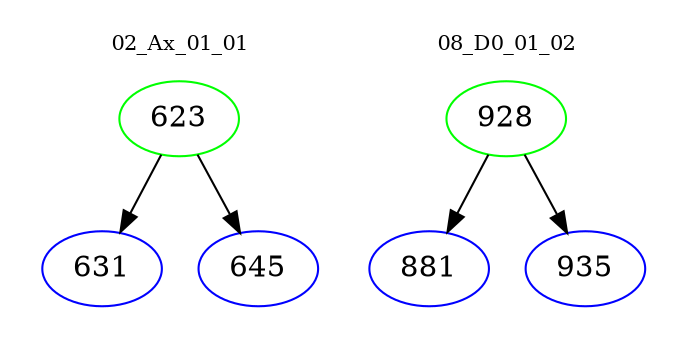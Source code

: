 digraph{
subgraph cluster_0 {
color = white
label = "02_Ax_01_01";
fontsize=10;
T0_623 [label="623", color="green"]
T0_623 -> T0_631 [color="black"]
T0_631 [label="631", color="blue"]
T0_623 -> T0_645 [color="black"]
T0_645 [label="645", color="blue"]
}
subgraph cluster_1 {
color = white
label = "08_D0_01_02";
fontsize=10;
T1_928 [label="928", color="green"]
T1_928 -> T1_881 [color="black"]
T1_881 [label="881", color="blue"]
T1_928 -> T1_935 [color="black"]
T1_935 [label="935", color="blue"]
}
}
